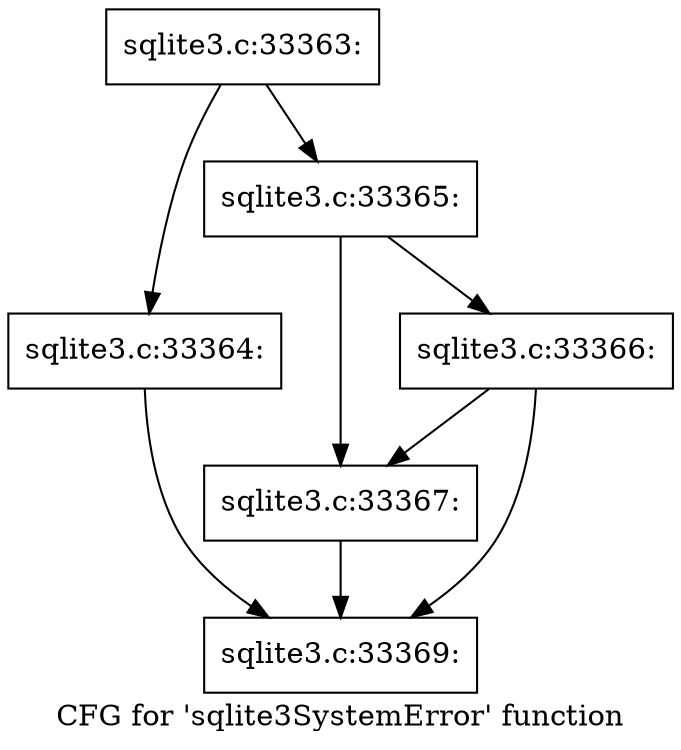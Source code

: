 digraph "CFG for 'sqlite3SystemError' function" {
	label="CFG for 'sqlite3SystemError' function";

	Node0x55c0f5364000 [shape=record,label="{sqlite3.c:33363:}"];
	Node0x55c0f5364000 -> Node0x55c0f72a36e0;
	Node0x55c0f5364000 -> Node0x55c0f72a65e0;
	Node0x55c0f72a36e0 [shape=record,label="{sqlite3.c:33364:}"];
	Node0x55c0f72a36e0 -> Node0x55c0f72a74f0;
	Node0x55c0f72a65e0 [shape=record,label="{sqlite3.c:33365:}"];
	Node0x55c0f72a65e0 -> Node0x55c0f72a74a0;
	Node0x55c0f72a65e0 -> Node0x55c0f72a7540;
	Node0x55c0f72a7540 [shape=record,label="{sqlite3.c:33366:}"];
	Node0x55c0f72a7540 -> Node0x55c0f72a74a0;
	Node0x55c0f72a7540 -> Node0x55c0f72a74f0;
	Node0x55c0f72a74a0 [shape=record,label="{sqlite3.c:33367:}"];
	Node0x55c0f72a74a0 -> Node0x55c0f72a74f0;
	Node0x55c0f72a74f0 [shape=record,label="{sqlite3.c:33369:}"];
}
